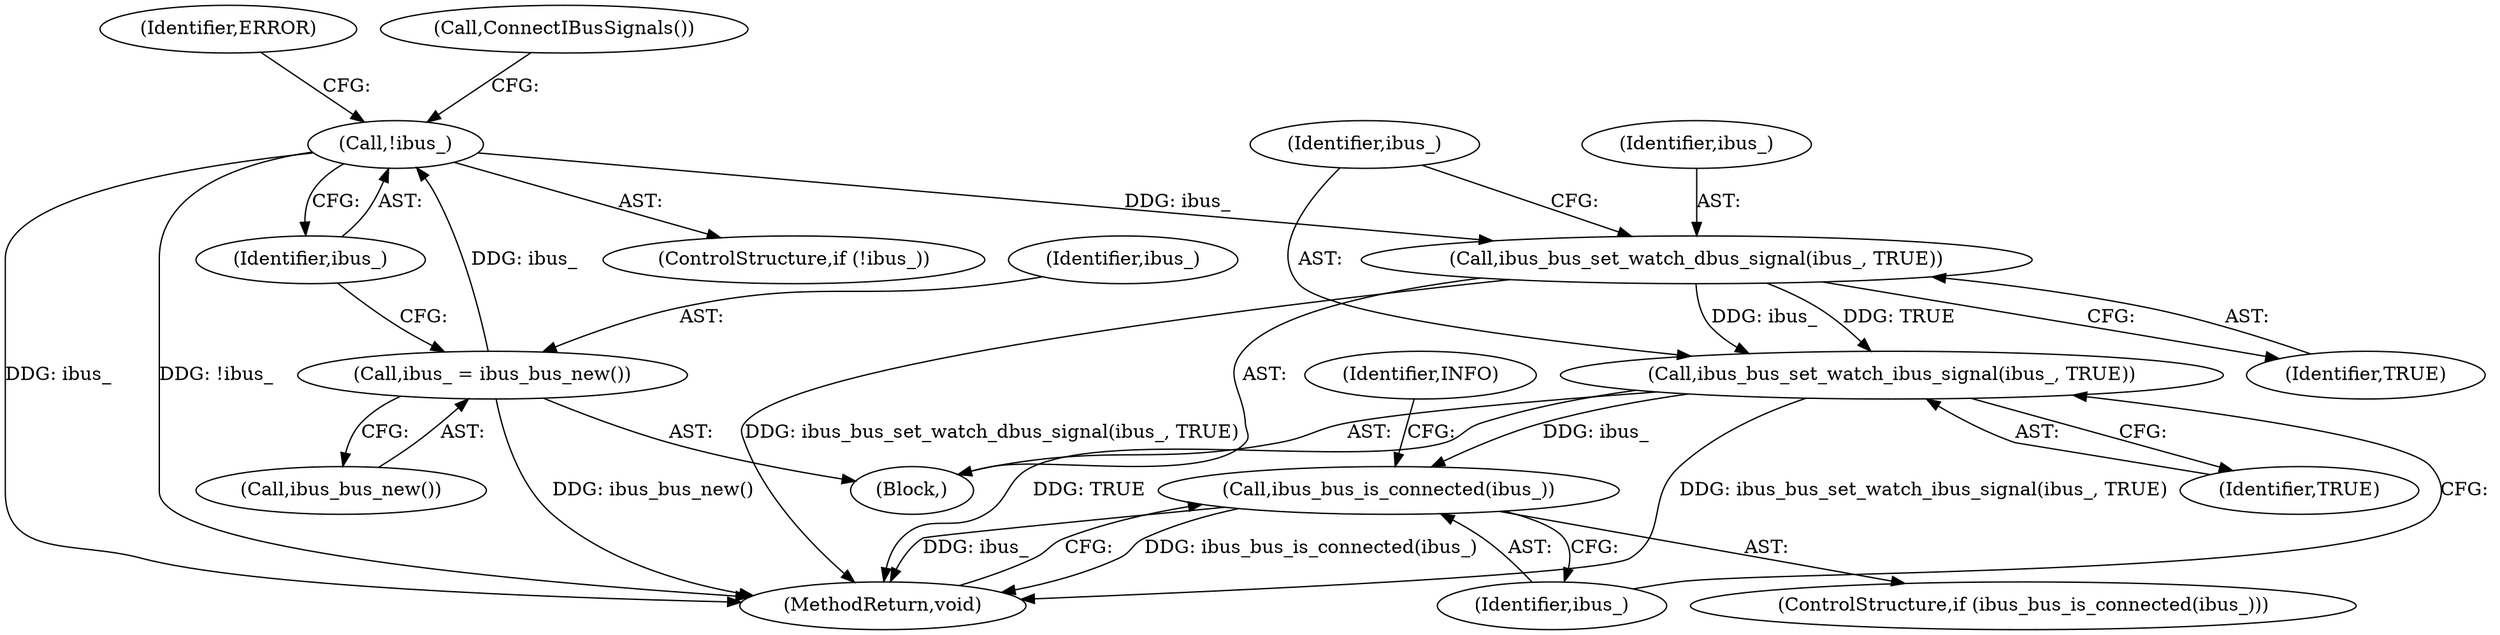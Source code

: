 digraph "0_Chrome_dc7b094a338c6c521f918f478e993f0f74bbea0d_65@API" {
"1000120" [label="(Call,ibus_bus_set_watch_dbus_signal(ibus_, TRUE))"];
"1000111" [label="(Call,!ibus_)"];
"1000107" [label="(Call,ibus_ = ibus_bus_new())"];
"1000123" [label="(Call,ibus_bus_set_watch_ibus_signal(ibus_, TRUE))"];
"1000127" [label="(Call,ibus_bus_is_connected(ibus_))"];
"1000101" [label="(Block,)"];
"1000123" [label="(Call,ibus_bus_set_watch_ibus_signal(ibus_, TRUE))"];
"1000107" [label="(Call,ibus_ = ibus_bus_new())"];
"1000124" [label="(Identifier,ibus_)"];
"1000122" [label="(Identifier,TRUE)"];
"1000127" [label="(Call,ibus_bus_is_connected(ibus_))"];
"1000134" [label="(MethodReturn,void)"];
"1000112" [label="(Identifier,ibus_)"];
"1000111" [label="(Call,!ibus_)"];
"1000116" [label="(Identifier,ERROR)"];
"1000110" [label="(ControlStructure,if (!ibus_))"];
"1000109" [label="(Call,ibus_bus_new())"];
"1000108" [label="(Identifier,ibus_)"];
"1000125" [label="(Identifier,TRUE)"];
"1000121" [label="(Identifier,ibus_)"];
"1000126" [label="(ControlStructure,if (ibus_bus_is_connected(ibus_)))"];
"1000119" [label="(Call,ConnectIBusSignals())"];
"1000132" [label="(Identifier,INFO)"];
"1000128" [label="(Identifier,ibus_)"];
"1000120" [label="(Call,ibus_bus_set_watch_dbus_signal(ibus_, TRUE))"];
"1000120" -> "1000101"  [label="AST: "];
"1000120" -> "1000122"  [label="CFG: "];
"1000121" -> "1000120"  [label="AST: "];
"1000122" -> "1000120"  [label="AST: "];
"1000124" -> "1000120"  [label="CFG: "];
"1000120" -> "1000134"  [label="DDG: ibus_bus_set_watch_dbus_signal(ibus_, TRUE)"];
"1000111" -> "1000120"  [label="DDG: ibus_"];
"1000120" -> "1000123"  [label="DDG: ibus_"];
"1000120" -> "1000123"  [label="DDG: TRUE"];
"1000111" -> "1000110"  [label="AST: "];
"1000111" -> "1000112"  [label="CFG: "];
"1000112" -> "1000111"  [label="AST: "];
"1000116" -> "1000111"  [label="CFG: "];
"1000119" -> "1000111"  [label="CFG: "];
"1000111" -> "1000134"  [label="DDG: ibus_"];
"1000111" -> "1000134"  [label="DDG: !ibus_"];
"1000107" -> "1000111"  [label="DDG: ibus_"];
"1000107" -> "1000101"  [label="AST: "];
"1000107" -> "1000109"  [label="CFG: "];
"1000108" -> "1000107"  [label="AST: "];
"1000109" -> "1000107"  [label="AST: "];
"1000112" -> "1000107"  [label="CFG: "];
"1000107" -> "1000134"  [label="DDG: ibus_bus_new()"];
"1000123" -> "1000101"  [label="AST: "];
"1000123" -> "1000125"  [label="CFG: "];
"1000124" -> "1000123"  [label="AST: "];
"1000125" -> "1000123"  [label="AST: "];
"1000128" -> "1000123"  [label="CFG: "];
"1000123" -> "1000134"  [label="DDG: TRUE"];
"1000123" -> "1000134"  [label="DDG: ibus_bus_set_watch_ibus_signal(ibus_, TRUE)"];
"1000123" -> "1000127"  [label="DDG: ibus_"];
"1000127" -> "1000126"  [label="AST: "];
"1000127" -> "1000128"  [label="CFG: "];
"1000128" -> "1000127"  [label="AST: "];
"1000132" -> "1000127"  [label="CFG: "];
"1000134" -> "1000127"  [label="CFG: "];
"1000127" -> "1000134"  [label="DDG: ibus_bus_is_connected(ibus_)"];
"1000127" -> "1000134"  [label="DDG: ibus_"];
}
